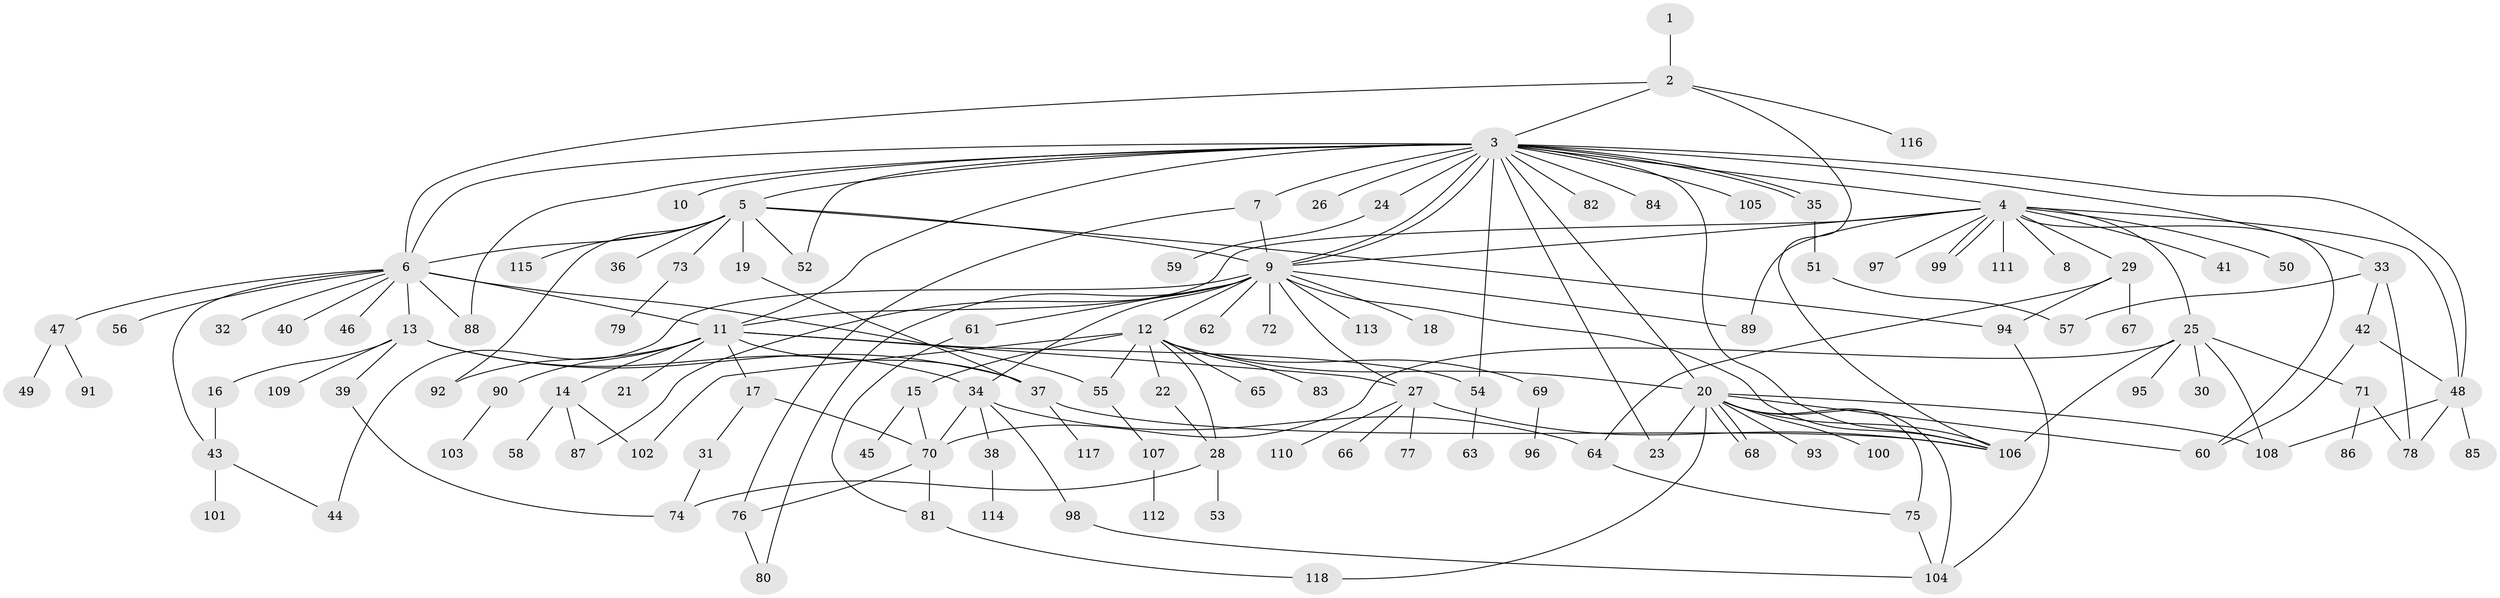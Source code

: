 // Generated by graph-tools (version 1.1) at 2025/46/03/09/25 04:46:55]
// undirected, 118 vertices, 175 edges
graph export_dot {
graph [start="1"]
  node [color=gray90,style=filled];
  1;
  2;
  3;
  4;
  5;
  6;
  7;
  8;
  9;
  10;
  11;
  12;
  13;
  14;
  15;
  16;
  17;
  18;
  19;
  20;
  21;
  22;
  23;
  24;
  25;
  26;
  27;
  28;
  29;
  30;
  31;
  32;
  33;
  34;
  35;
  36;
  37;
  38;
  39;
  40;
  41;
  42;
  43;
  44;
  45;
  46;
  47;
  48;
  49;
  50;
  51;
  52;
  53;
  54;
  55;
  56;
  57;
  58;
  59;
  60;
  61;
  62;
  63;
  64;
  65;
  66;
  67;
  68;
  69;
  70;
  71;
  72;
  73;
  74;
  75;
  76;
  77;
  78;
  79;
  80;
  81;
  82;
  83;
  84;
  85;
  86;
  87;
  88;
  89;
  90;
  91;
  92;
  93;
  94;
  95;
  96;
  97;
  98;
  99;
  100;
  101;
  102;
  103;
  104;
  105;
  106;
  107;
  108;
  109;
  110;
  111;
  112;
  113;
  114;
  115;
  116;
  117;
  118;
  1 -- 2;
  2 -- 3;
  2 -- 6;
  2 -- 106;
  2 -- 116;
  3 -- 4;
  3 -- 5;
  3 -- 6;
  3 -- 7;
  3 -- 9;
  3 -- 9;
  3 -- 10;
  3 -- 11;
  3 -- 20;
  3 -- 23;
  3 -- 24;
  3 -- 26;
  3 -- 33;
  3 -- 35;
  3 -- 35;
  3 -- 48;
  3 -- 52;
  3 -- 54;
  3 -- 82;
  3 -- 84;
  3 -- 88;
  3 -- 105;
  3 -- 106;
  4 -- 8;
  4 -- 9;
  4 -- 11;
  4 -- 25;
  4 -- 29;
  4 -- 41;
  4 -- 48;
  4 -- 50;
  4 -- 60;
  4 -- 89;
  4 -- 97;
  4 -- 99;
  4 -- 99;
  4 -- 111;
  5 -- 6;
  5 -- 9;
  5 -- 19;
  5 -- 36;
  5 -- 52;
  5 -- 73;
  5 -- 92;
  5 -- 94;
  5 -- 115;
  6 -- 11;
  6 -- 13;
  6 -- 32;
  6 -- 40;
  6 -- 43;
  6 -- 46;
  6 -- 47;
  6 -- 55;
  6 -- 56;
  6 -- 88;
  7 -- 9;
  7 -- 76;
  9 -- 12;
  9 -- 18;
  9 -- 27;
  9 -- 34;
  9 -- 44;
  9 -- 61;
  9 -- 62;
  9 -- 72;
  9 -- 80;
  9 -- 87;
  9 -- 89;
  9 -- 106;
  9 -- 113;
  11 -- 14;
  11 -- 17;
  11 -- 21;
  11 -- 27;
  11 -- 37;
  11 -- 54;
  11 -- 90;
  11 -- 92;
  12 -- 15;
  12 -- 20;
  12 -- 22;
  12 -- 28;
  12 -- 55;
  12 -- 65;
  12 -- 69;
  12 -- 83;
  12 -- 102;
  13 -- 16;
  13 -- 34;
  13 -- 37;
  13 -- 39;
  13 -- 109;
  14 -- 58;
  14 -- 87;
  14 -- 102;
  15 -- 45;
  15 -- 70;
  16 -- 43;
  17 -- 31;
  17 -- 70;
  19 -- 37;
  20 -- 23;
  20 -- 60;
  20 -- 68;
  20 -- 68;
  20 -- 75;
  20 -- 93;
  20 -- 100;
  20 -- 104;
  20 -- 106;
  20 -- 108;
  20 -- 118;
  22 -- 28;
  24 -- 59;
  25 -- 30;
  25 -- 70;
  25 -- 71;
  25 -- 95;
  25 -- 106;
  25 -- 108;
  27 -- 66;
  27 -- 77;
  27 -- 106;
  27 -- 110;
  28 -- 53;
  28 -- 74;
  29 -- 64;
  29 -- 67;
  29 -- 94;
  31 -- 74;
  33 -- 42;
  33 -- 57;
  33 -- 78;
  34 -- 38;
  34 -- 64;
  34 -- 70;
  34 -- 98;
  35 -- 51;
  37 -- 106;
  37 -- 117;
  38 -- 114;
  39 -- 74;
  42 -- 48;
  42 -- 60;
  43 -- 44;
  43 -- 101;
  47 -- 49;
  47 -- 91;
  48 -- 78;
  48 -- 85;
  48 -- 108;
  51 -- 57;
  54 -- 63;
  55 -- 107;
  61 -- 81;
  64 -- 75;
  69 -- 96;
  70 -- 76;
  70 -- 81;
  71 -- 78;
  71 -- 86;
  73 -- 79;
  75 -- 104;
  76 -- 80;
  81 -- 118;
  90 -- 103;
  94 -- 104;
  98 -- 104;
  107 -- 112;
}
